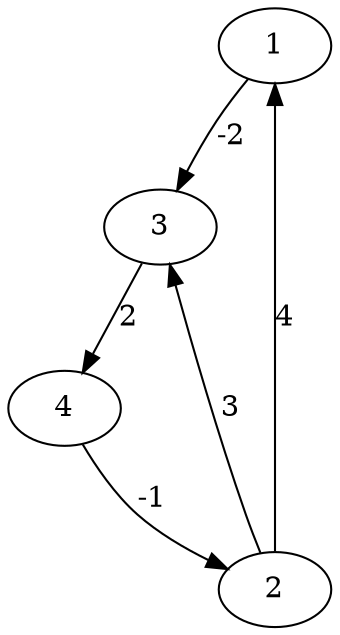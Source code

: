 digraph {
    1 -> 3[label="-2", weight="-2"];
    2 -> 1[label="4", weight="4"];
    2 -> 3[label="3", weight="3"];
    3 -> 4[label="2", weight="2"];
    4 -> 2[label="-1", weight="-1"];
}